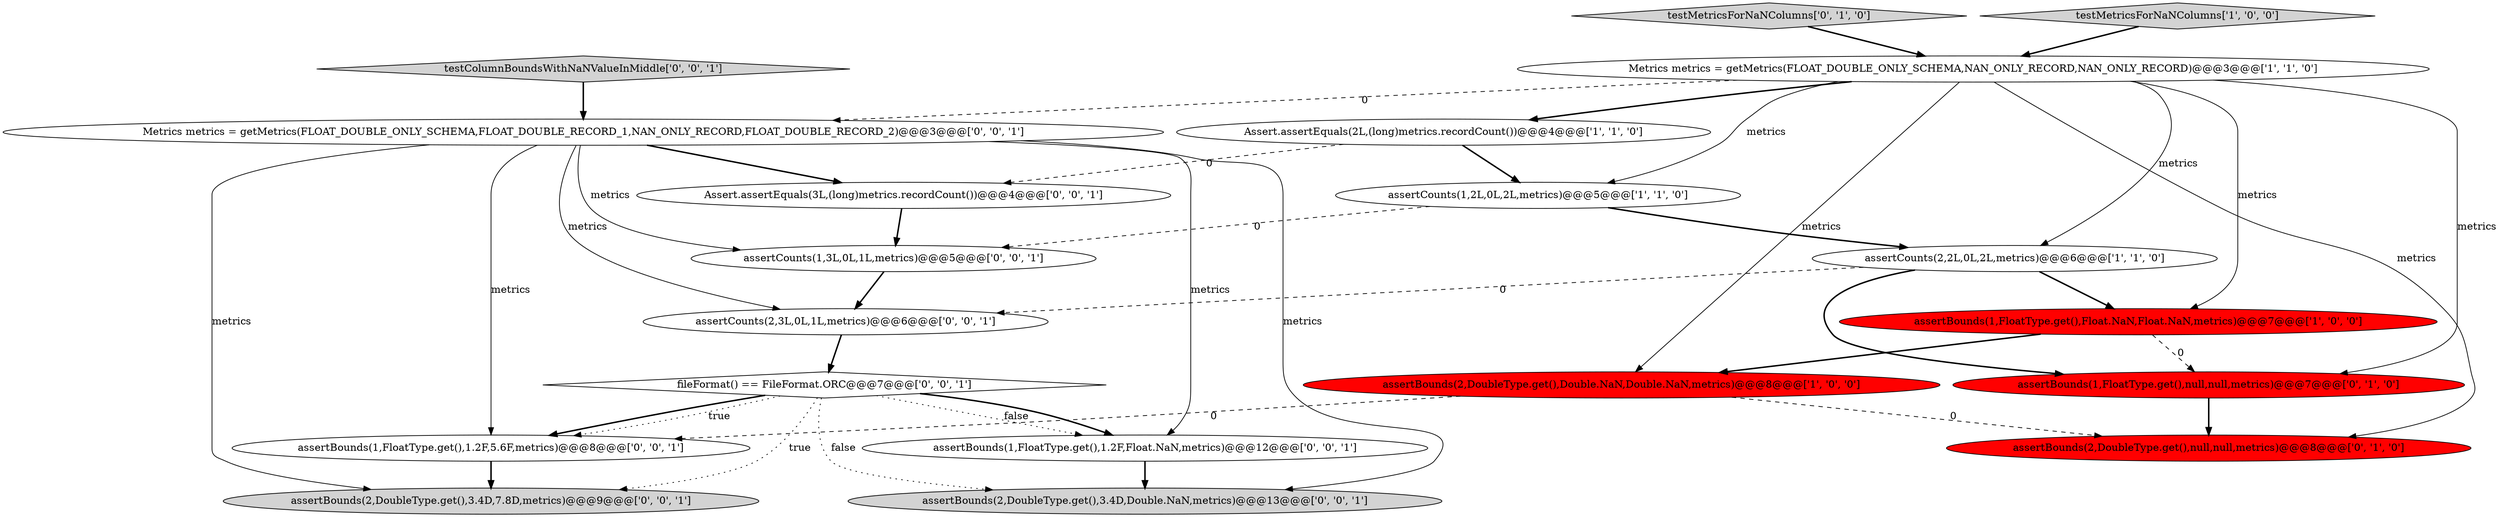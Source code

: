 digraph {
11 [style = filled, label = "testColumnBoundsWithNaNValueInMiddle['0', '0', '1']", fillcolor = lightgray, shape = diamond image = "AAA0AAABBB3BBB"];
10 [style = filled, label = "fileFormat() == FileFormat.ORC@@@7@@@['0', '0', '1']", fillcolor = white, shape = diamond image = "AAA0AAABBB3BBB"];
14 [style = filled, label = "Metrics metrics = getMetrics(FLOAT_DOUBLE_ONLY_SCHEMA,FLOAT_DOUBLE_RECORD_1,NAN_ONLY_RECORD,FLOAT_DOUBLE_RECORD_2)@@@3@@@['0', '0', '1']", fillcolor = white, shape = ellipse image = "AAA0AAABBB3BBB"];
5 [style = filled, label = "assertCounts(1,2L,0L,2L,metrics)@@@5@@@['1', '1', '0']", fillcolor = white, shape = ellipse image = "AAA0AAABBB1BBB"];
15 [style = filled, label = "assertCounts(2,3L,0L,1L,metrics)@@@6@@@['0', '0', '1']", fillcolor = white, shape = ellipse image = "AAA0AAABBB3BBB"];
7 [style = filled, label = "assertBounds(1,FloatType.get(),null,null,metrics)@@@7@@@['0', '1', '0']", fillcolor = red, shape = ellipse image = "AAA1AAABBB2BBB"];
18 [style = filled, label = "assertBounds(2,DoubleType.get(),3.4D,7.8D,metrics)@@@9@@@['0', '0', '1']", fillcolor = lightgray, shape = ellipse image = "AAA0AAABBB3BBB"];
19 [style = filled, label = "assertCounts(1,3L,0L,1L,metrics)@@@5@@@['0', '0', '1']", fillcolor = white, shape = ellipse image = "AAA0AAABBB3BBB"];
9 [style = filled, label = "assertBounds(2,DoubleType.get(),null,null,metrics)@@@8@@@['0', '1', '0']", fillcolor = red, shape = ellipse image = "AAA1AAABBB2BBB"];
8 [style = filled, label = "testMetricsForNaNColumns['0', '1', '0']", fillcolor = lightgray, shape = diamond image = "AAA0AAABBB2BBB"];
17 [style = filled, label = "Assert.assertEquals(3L,(long)metrics.recordCount())@@@4@@@['0', '0', '1']", fillcolor = white, shape = ellipse image = "AAA0AAABBB3BBB"];
2 [style = filled, label = "testMetricsForNaNColumns['1', '0', '0']", fillcolor = lightgray, shape = diamond image = "AAA0AAABBB1BBB"];
4 [style = filled, label = "Assert.assertEquals(2L,(long)metrics.recordCount())@@@4@@@['1', '1', '0']", fillcolor = white, shape = ellipse image = "AAA0AAABBB1BBB"];
6 [style = filled, label = "assertBounds(1,FloatType.get(),Float.NaN,Float.NaN,metrics)@@@7@@@['1', '0', '0']", fillcolor = red, shape = ellipse image = "AAA1AAABBB1BBB"];
13 [style = filled, label = "assertBounds(1,FloatType.get(),1.2F,5.6F,metrics)@@@8@@@['0', '0', '1']", fillcolor = white, shape = ellipse image = "AAA0AAABBB3BBB"];
3 [style = filled, label = "assertBounds(2,DoubleType.get(),Double.NaN,Double.NaN,metrics)@@@8@@@['1', '0', '0']", fillcolor = red, shape = ellipse image = "AAA1AAABBB1BBB"];
0 [style = filled, label = "Metrics metrics = getMetrics(FLOAT_DOUBLE_ONLY_SCHEMA,NAN_ONLY_RECORD,NAN_ONLY_RECORD)@@@3@@@['1', '1', '0']", fillcolor = white, shape = ellipse image = "AAA0AAABBB1BBB"];
1 [style = filled, label = "assertCounts(2,2L,0L,2L,metrics)@@@6@@@['1', '1', '0']", fillcolor = white, shape = ellipse image = "AAA0AAABBB1BBB"];
12 [style = filled, label = "assertBounds(1,FloatType.get(),1.2F,Float.NaN,metrics)@@@12@@@['0', '0', '1']", fillcolor = white, shape = ellipse image = "AAA0AAABBB3BBB"];
16 [style = filled, label = "assertBounds(2,DoubleType.get(),3.4D,Double.NaN,metrics)@@@13@@@['0', '0', '1']", fillcolor = lightgray, shape = ellipse image = "AAA0AAABBB3BBB"];
10->18 [style = dotted, label="true"];
6->3 [style = bold, label=""];
15->10 [style = bold, label=""];
0->6 [style = solid, label="metrics"];
4->17 [style = dashed, label="0"];
11->14 [style = bold, label=""];
14->18 [style = solid, label="metrics"];
6->7 [style = dashed, label="0"];
1->15 [style = dashed, label="0"];
0->9 [style = solid, label="metrics"];
0->3 [style = solid, label="metrics"];
14->17 [style = bold, label=""];
14->13 [style = solid, label="metrics"];
14->16 [style = solid, label="metrics"];
12->16 [style = bold, label=""];
3->13 [style = dashed, label="0"];
1->7 [style = bold, label=""];
0->7 [style = solid, label="metrics"];
17->19 [style = bold, label=""];
8->0 [style = bold, label=""];
7->9 [style = bold, label=""];
0->5 [style = solid, label="metrics"];
10->12 [style = dotted, label="false"];
5->1 [style = bold, label=""];
0->14 [style = dashed, label="0"];
2->0 [style = bold, label=""];
1->6 [style = bold, label=""];
10->13 [style = bold, label=""];
10->13 [style = dotted, label="true"];
3->9 [style = dashed, label="0"];
0->4 [style = bold, label=""];
10->12 [style = bold, label=""];
14->19 [style = solid, label="metrics"];
14->12 [style = solid, label="metrics"];
0->1 [style = solid, label="metrics"];
19->15 [style = bold, label=""];
10->16 [style = dotted, label="false"];
5->19 [style = dashed, label="0"];
4->5 [style = bold, label=""];
13->18 [style = bold, label=""];
14->15 [style = solid, label="metrics"];
}

